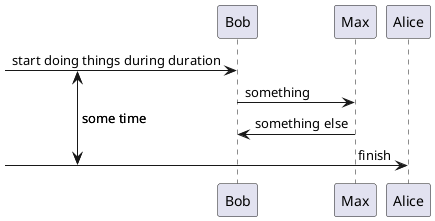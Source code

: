 {
  "sha1": "4bsiu0efi82vh3ynjldp6zpfohsawm",
  "insertion": {
    "when": "2024-05-30T20:48:20.470Z",
    "url": "https://forum.plantuml.net/11670/sequence-diagrams-anchros-durations-incoming-outgoing-messages",
    "user": "plantuml@gmail.com"
  }
}
@startuml
!pragma teoz true

{start} [-> Bob : start doing things during duration
Bob -> Max : something
Max -> Bob : something else
{end} [-> Alice : finish

{start} <-> {end} : some time

@enduml
